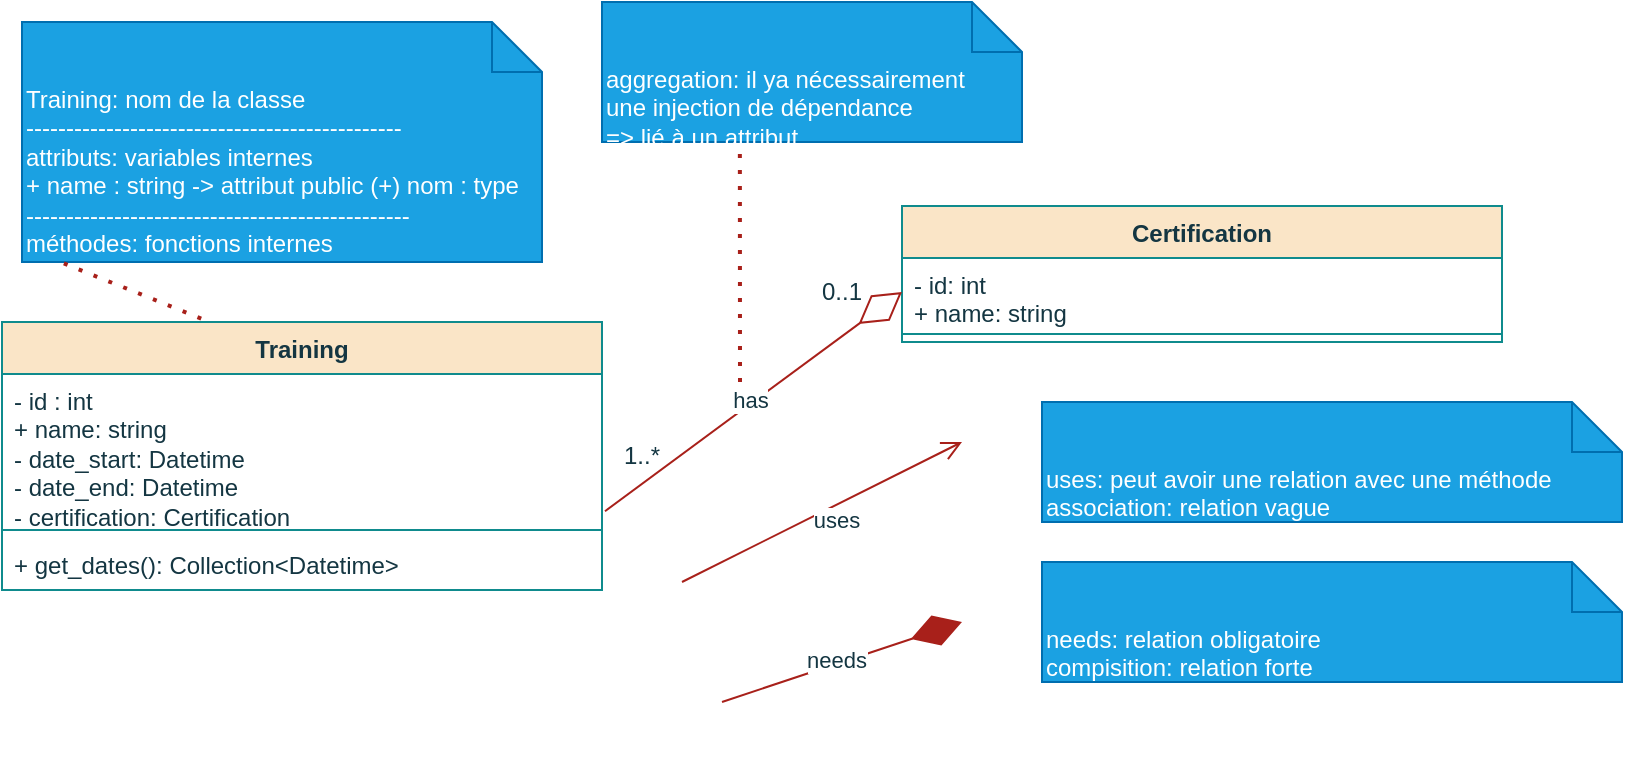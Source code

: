 <mxfile version="28.2.8">
  <diagram name="Page-1" id="EYg3MqegUCzYYS_CXkTB">
    <mxGraphModel dx="858" dy="404" grid="1" gridSize="10" guides="1" tooltips="1" connect="1" arrows="1" fold="1" page="1" pageScale="1" pageWidth="827" pageHeight="1169" math="0" shadow="0">
      <root>
        <mxCell id="0" />
        <mxCell id="1" parent="0" />
        <mxCell id="DrM0CufQLxGyzozMeJKn-4" value="Training" style="swimlane;fontStyle=1;align=center;verticalAlign=top;childLayout=stackLayout;horizontal=1;startSize=26;horizontalStack=0;resizeParent=1;resizeParentMax=0;resizeLast=0;collapsible=1;marginBottom=0;whiteSpace=wrap;html=1;labelBackgroundColor=none;fillColor=#FAE5C7;strokeColor=#0F8B8D;fontColor=#143642;" vertex="1" parent="1">
          <mxGeometry x="40" y="180" width="300" height="134" as="geometry" />
        </mxCell>
        <mxCell id="DrM0CufQLxGyzozMeJKn-5" value="&lt;div&gt;- id : int&lt;/div&gt;&lt;div&gt;+ name: string&lt;/div&gt;&lt;div&gt;- date_start: Datetime&lt;/div&gt;&lt;div&gt;- date_end: Datetime&lt;/div&gt;- certification: Certification" style="text;strokeColor=none;fillColor=none;align=left;verticalAlign=top;spacingLeft=4;spacingRight=4;overflow=hidden;rotatable=0;points=[[0,0.5],[1,0.5]];portConstraint=eastwest;whiteSpace=wrap;html=1;labelBackgroundColor=none;fontColor=#143642;" vertex="1" parent="DrM0CufQLxGyzozMeJKn-4">
          <mxGeometry y="26" width="300" height="74" as="geometry" />
        </mxCell>
        <mxCell id="DrM0CufQLxGyzozMeJKn-6" value="" style="line;strokeWidth=1;fillColor=none;align=left;verticalAlign=middle;spacingTop=-1;spacingLeft=3;spacingRight=3;rotatable=0;labelPosition=right;points=[];portConstraint=eastwest;strokeColor=#0F8B8D;labelBackgroundColor=none;fontColor=#143642;" vertex="1" parent="DrM0CufQLxGyzozMeJKn-4">
          <mxGeometry y="100" width="300" height="8" as="geometry" />
        </mxCell>
        <mxCell id="DrM0CufQLxGyzozMeJKn-7" value="+ get_dates(): Collection&amp;lt;Datetime&amp;gt;" style="text;strokeColor=none;fillColor=none;align=left;verticalAlign=top;spacingLeft=4;spacingRight=4;overflow=hidden;rotatable=0;points=[[0,0.5],[1,0.5]];portConstraint=eastwest;whiteSpace=wrap;html=1;labelBackgroundColor=none;fontColor=#143642;" vertex="1" parent="DrM0CufQLxGyzozMeJKn-4">
          <mxGeometry y="108" width="300" height="26" as="geometry" />
        </mxCell>
        <mxCell id="DrM0CufQLxGyzozMeJKn-8" value="&lt;div align=&quot;left&quot;&gt;Training: nom de la classe&lt;/div&gt;&lt;div&gt;-----------------------------------------------&lt;/div&gt;&lt;div&gt;attributs: variables internes&lt;/div&gt;&lt;div&gt;+ name : string -&amp;gt; attribut public (+) nom : type&lt;/div&gt;&lt;div&gt;------------------------------------------------&lt;/div&gt;&lt;div&gt;méthodes: fonctions internes&lt;/div&gt;&lt;div&gt;&lt;br&gt;&lt;/div&gt;" style="shape=note2;boundedLbl=1;whiteSpace=wrap;html=1;size=25;verticalAlign=top;align=left;labelBackgroundColor=none;fillColor=#1ba1e2;strokeColor=#006EAF;fontColor=#ffffff;" vertex="1" parent="1">
          <mxGeometry x="50" y="30" width="260" height="120" as="geometry" />
        </mxCell>
        <mxCell id="DrM0CufQLxGyzozMeJKn-9" value="Certification" style="swimlane;fontStyle=1;align=center;verticalAlign=top;childLayout=stackLayout;horizontal=1;startSize=26;horizontalStack=0;resizeParent=1;resizeParentMax=0;resizeLast=0;collapsible=1;marginBottom=0;whiteSpace=wrap;html=1;labelBackgroundColor=none;fillColor=#FAE5C7;strokeColor=#0F8B8D;fontColor=#143642;" vertex="1" parent="1">
          <mxGeometry x="490" y="122" width="300" height="68" as="geometry" />
        </mxCell>
        <mxCell id="DrM0CufQLxGyzozMeJKn-10" value="&lt;div&gt;- id: int&lt;/div&gt;&lt;div&gt;+ name: string&lt;/div&gt;" style="text;strokeColor=none;fillColor=none;align=left;verticalAlign=top;spacingLeft=4;spacingRight=4;overflow=hidden;rotatable=0;points=[[0,0.5],[1,0.5]];portConstraint=eastwest;whiteSpace=wrap;html=1;labelBackgroundColor=none;fontColor=#143642;" vertex="1" parent="DrM0CufQLxGyzozMeJKn-9">
          <mxGeometry y="26" width="300" height="34" as="geometry" />
        </mxCell>
        <mxCell id="DrM0CufQLxGyzozMeJKn-11" value="" style="line;strokeWidth=1;fillColor=none;align=left;verticalAlign=middle;spacingTop=-1;spacingLeft=3;spacingRight=3;rotatable=0;labelPosition=right;points=[];portConstraint=eastwest;strokeColor=#0F8B8D;labelBackgroundColor=none;fontColor=#143642;" vertex="1" parent="DrM0CufQLxGyzozMeJKn-9">
          <mxGeometry y="60" width="300" height="8" as="geometry" />
        </mxCell>
        <mxCell id="DrM0CufQLxGyzozMeJKn-20" value="1..*" style="text;html=1;whiteSpace=wrap;strokeColor=none;fillColor=none;align=center;verticalAlign=middle;rounded=0;labelBackgroundColor=none;fontColor=#143642;" vertex="1" parent="1">
          <mxGeometry x="330" y="232" width="60" height="30" as="geometry" />
        </mxCell>
        <mxCell id="DrM0CufQLxGyzozMeJKn-21" value="0..1" style="text;html=1;whiteSpace=wrap;strokeColor=none;fillColor=none;align=center;verticalAlign=middle;rounded=0;labelBackgroundColor=none;fontColor=#143642;" vertex="1" parent="1">
          <mxGeometry x="430" y="150" width="60" height="30" as="geometry" />
        </mxCell>
        <mxCell id="DrM0CufQLxGyzozMeJKn-24" value="" style="endArrow=none;dashed=1;html=1;dashPattern=1 3;strokeWidth=2;rounded=0;entryX=0.06;entryY=0.988;entryDx=0;entryDy=0;entryPerimeter=0;exitX=0.332;exitY=-0.013;exitDx=0;exitDy=0;exitPerimeter=0;labelBackgroundColor=none;strokeColor=#A8201A;fontColor=default;" edge="1" parent="1" source="DrM0CufQLxGyzozMeJKn-4" target="DrM0CufQLxGyzozMeJKn-8">
          <mxGeometry width="50" height="50" relative="1" as="geometry">
            <mxPoint x="410" y="240" as="sourcePoint" />
            <mxPoint x="460" y="190" as="targetPoint" />
          </mxGeometry>
        </mxCell>
        <mxCell id="DrM0CufQLxGyzozMeJKn-26" value="" style="endArrow=none;dashed=1;html=1;dashPattern=1 3;strokeWidth=2;rounded=0;entryX=0.233;entryY=0.938;entryDx=0;entryDy=0;entryPerimeter=0;labelBackgroundColor=none;strokeColor=#A8201A;fontColor=default;" edge="1" parent="1">
          <mxGeometry width="50" height="50" relative="1" as="geometry">
            <mxPoint x="409" y="210" as="sourcePoint" />
            <mxPoint x="408.93" y="95.04" as="targetPoint" />
          </mxGeometry>
        </mxCell>
        <mxCell id="DrM0CufQLxGyzozMeJKn-29" value="" style="endArrow=diamondThin;endFill=0;endSize=24;html=1;rounded=0;strokeColor=#A8201A;fontColor=#143642;fillColor=#FAE5C7;exitX=1.005;exitY=0.927;exitDx=0;exitDy=0;exitPerimeter=0;entryX=0;entryY=0.5;entryDx=0;entryDy=0;" edge="1" parent="1" source="DrM0CufQLxGyzozMeJKn-5" target="DrM0CufQLxGyzozMeJKn-10">
          <mxGeometry width="160" relative="1" as="geometry">
            <mxPoint x="349" y="200" as="sourcePoint" />
            <mxPoint x="479" y="140" as="targetPoint" />
          </mxGeometry>
        </mxCell>
        <mxCell id="DrM0CufQLxGyzozMeJKn-34" value="has" style="edgeLabel;html=1;align=center;verticalAlign=middle;resizable=0;points=[];strokeColor=#0F8B8D;fontColor=#143642;fillColor=#FAE5C7;" vertex="1" connectable="0" parent="DrM0CufQLxGyzozMeJKn-29">
          <mxGeometry x="-0.007" y="3" relative="1" as="geometry">
            <mxPoint y="1" as="offset" />
          </mxGeometry>
        </mxCell>
        <mxCell id="DrM0CufQLxGyzozMeJKn-30" value="&lt;div&gt;aggregation: il ya nécessairement&lt;/div&gt;&lt;div&gt;une injection de dépendance&lt;/div&gt;&lt;div&gt;=&amp;gt; lié à un attribut&lt;/div&gt;" style="shape=note2;boundedLbl=1;whiteSpace=wrap;html=1;size=25;verticalAlign=top;align=left;labelBackgroundColor=none;fillColor=#1ba1e2;strokeColor=#006EAF;fontColor=#ffffff;" vertex="1" parent="1">
          <mxGeometry x="340" y="20" width="210" height="70" as="geometry" />
        </mxCell>
        <mxCell id="DrM0CufQLxGyzozMeJKn-31" value="" style="endArrow=open;startArrow=none;endFill=0;startFill=0;endSize=8;html=1;verticalAlign=bottom;labelBackgroundColor=none;strokeWidth=1;rounded=0;strokeColor=#A8201A;fontColor=default;" edge="1" parent="1">
          <mxGeometry width="160" relative="1" as="geometry">
            <mxPoint x="380" y="310" as="sourcePoint" />
            <mxPoint x="520" y="240" as="targetPoint" />
          </mxGeometry>
        </mxCell>
        <mxCell id="DrM0CufQLxGyzozMeJKn-32" value="has" style="edgeLabel;html=1;align=center;verticalAlign=middle;resizable=0;points=[];labelBackgroundColor=none;fontColor=#143642;" vertex="1" connectable="0" parent="DrM0CufQLxGyzozMeJKn-31">
          <mxGeometry x="0.036" y="-4" relative="1" as="geometry">
            <mxPoint as="offset" />
          </mxGeometry>
        </mxCell>
        <mxCell id="DrM0CufQLxGyzozMeJKn-35" value="uses" style="edgeLabel;html=1;align=center;verticalAlign=middle;resizable=0;points=[];strokeColor=#0F8B8D;fontColor=#143642;fillColor=#FAE5C7;" vertex="1" connectable="0" parent="DrM0CufQLxGyzozMeJKn-31">
          <mxGeometry x="0.053" y="-6" relative="1" as="geometry">
            <mxPoint as="offset" />
          </mxGeometry>
        </mxCell>
        <mxCell id="DrM0CufQLxGyzozMeJKn-33" value="&lt;div&gt;uses: peut avoir une relation avec une méthode&lt;/div&gt;&lt;div&gt;association: relation vague&lt;/div&gt;" style="shape=note2;boundedLbl=1;whiteSpace=wrap;html=1;size=25;verticalAlign=top;align=left;labelBackgroundColor=none;fillColor=#1ba1e2;strokeColor=#006EAF;fontColor=#ffffff;" vertex="1" parent="1">
          <mxGeometry x="560" y="220" width="290" height="60" as="geometry" />
        </mxCell>
        <mxCell id="DrM0CufQLxGyzozMeJKn-36" value="" style="endArrow=diamondThin;endFill=1;endSize=24;html=1;rounded=0;strokeColor=#A8201A;fontColor=#143642;fillColor=#FAE5C7;" edge="1" parent="1">
          <mxGeometry width="160" relative="1" as="geometry">
            <mxPoint x="400" y="370" as="sourcePoint" />
            <mxPoint x="520" y="330" as="targetPoint" />
          </mxGeometry>
        </mxCell>
        <mxCell id="DrM0CufQLxGyzozMeJKn-38" value="needs" style="edgeLabel;html=1;align=center;verticalAlign=middle;resizable=0;points=[];strokeColor=#0F8B8D;fontColor=#143642;fillColor=#FAE5C7;" vertex="1" connectable="0" parent="DrM0CufQLxGyzozMeJKn-36">
          <mxGeometry x="-0.04" y="2" relative="1" as="geometry">
            <mxPoint as="offset" />
          </mxGeometry>
        </mxCell>
        <mxCell id="DrM0CufQLxGyzozMeJKn-37" value="&lt;div&gt;needs: relation obligatoire&lt;/div&gt;&lt;div&gt;compisition: relation forte&lt;/div&gt;" style="shape=note2;boundedLbl=1;whiteSpace=wrap;html=1;size=25;verticalAlign=top;align=left;labelBackgroundColor=none;fillColor=#1ba1e2;strokeColor=#006EAF;fontColor=#ffffff;" vertex="1" parent="1">
          <mxGeometry x="560" y="300" width="290" height="60" as="geometry" />
        </mxCell>
      </root>
    </mxGraphModel>
  </diagram>
</mxfile>
